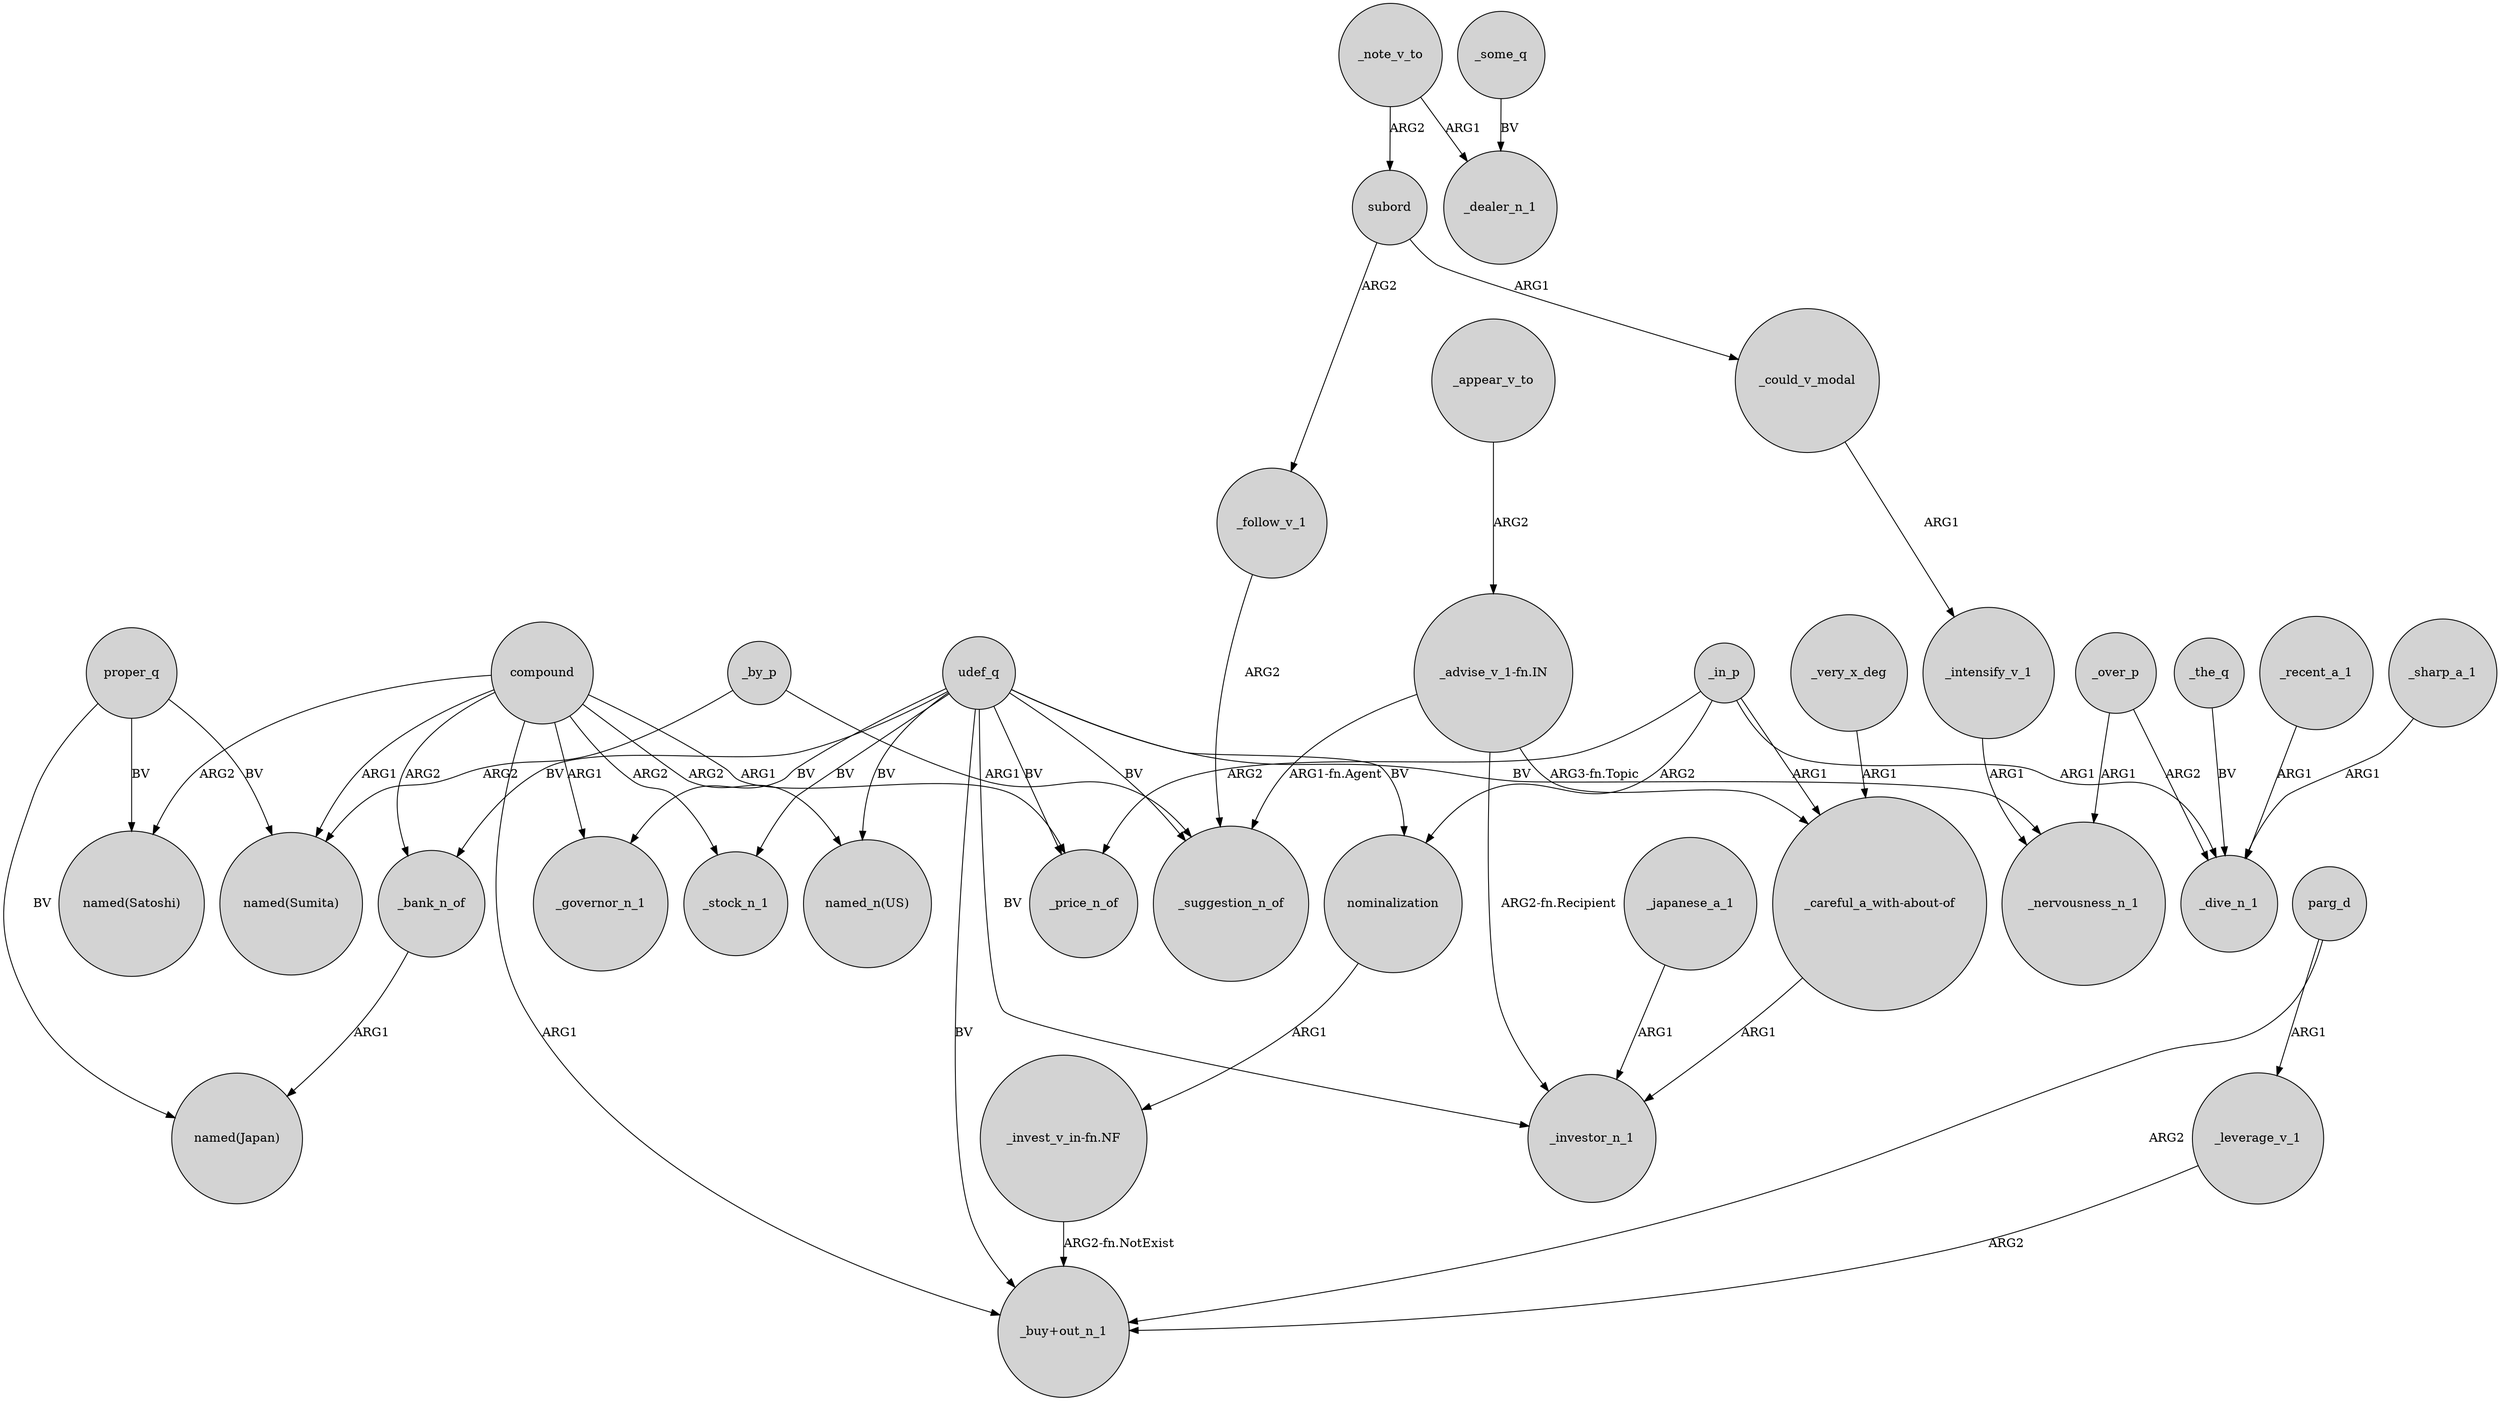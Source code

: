 digraph {
	node [shape=circle style=filled]
	compound -> _bank_n_of [label=ARG2]
	_very_x_deg -> "_careful_a_with-about-of" [label=ARG1]
	_some_q -> _dealer_n_1 [label=BV]
	udef_q -> _price_n_of [label=BV]
	udef_q -> "named_n(US)" [label=BV]
	_the_q -> _dive_n_1 [label=BV]
	_japanese_a_1 -> _investor_n_1 [label=ARG1]
	udef_q -> _governor_n_1 [label=BV]
	_over_p -> _dive_n_1 [label=ARG2]
	_appear_v_to -> "_advise_v_1-fn.IN" [label=ARG2]
	udef_q -> _investor_n_1 [label=BV]
	_could_v_modal -> _intensify_v_1 [label=ARG1]
	_by_p -> _suggestion_n_of [label=ARG1]
	proper_q -> "named(Sumita)" [label=BV]
	proper_q -> "named(Satoshi)" [label=BV]
	"_advise_v_1-fn.IN" -> "_careful_a_with-about-of" [label="ARG3-fn.Topic"]
	_recent_a_1 -> _dive_n_1 [label=ARG1]
	compound -> "named(Satoshi)" [label=ARG2]
	subord -> _follow_v_1 [label=ARG2]
	subord -> _could_v_modal [label=ARG1]
	"_invest_v_in-fn.NF" -> "_buy+out_n_1" [label="ARG2-fn.NotExist"]
	parg_d -> "_buy+out_n_1" [label=ARG2]
	compound -> "named(Sumita)" [label=ARG1]
	nominalization -> "_invest_v_in-fn.NF" [label=ARG1]
	proper_q -> "named(Japan)" [label=BV]
	_note_v_to -> subord [label=ARG2]
	_in_p -> _dive_n_1 [label=ARG1]
	udef_q -> _suggestion_n_of [label=BV]
	"_careful_a_with-about-of" -> _investor_n_1 [label=ARG1]
	udef_q -> "_buy+out_n_1" [label=BV]
	compound -> "named_n(US)" [label=ARG2]
	compound -> _stock_n_1 [label=ARG2]
	_sharp_a_1 -> _dive_n_1 [label=ARG1]
	parg_d -> _leverage_v_1 [label=ARG1]
	udef_q -> _stock_n_1 [label=BV]
	compound -> _governor_n_1 [label=ARG1]
	_bank_n_of -> "named(Japan)" [label=ARG1]
	_follow_v_1 -> _suggestion_n_of [label=ARG2]
	_intensify_v_1 -> _nervousness_n_1 [label=ARG1]
	udef_q -> nominalization [label=BV]
	_leverage_v_1 -> "_buy+out_n_1" [label=ARG2]
	_in_p -> "_careful_a_with-about-of" [label=ARG1]
	_in_p -> _price_n_of [label=ARG2]
	compound -> _price_n_of [label=ARG1]
	_in_p -> nominalization [label=ARG2]
	"_advise_v_1-fn.IN" -> _suggestion_n_of [label="ARG1-fn.Agent"]
	_over_p -> _nervousness_n_1 [label=ARG1]
	_note_v_to -> _dealer_n_1 [label=ARG1]
	_by_p -> "named(Sumita)" [label=ARG2]
	compound -> "_buy+out_n_1" [label=ARG1]
	udef_q -> _bank_n_of [label=BV]
	"_advise_v_1-fn.IN" -> _investor_n_1 [label="ARG2-fn.Recipient"]
	udef_q -> _nervousness_n_1 [label=BV]
}
